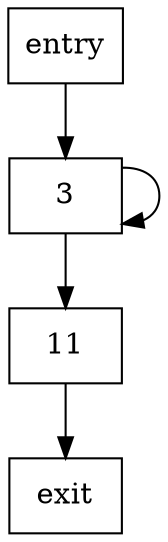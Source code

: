digraph ControlFlowGraph {
    node [shape = rectangle];
    entry;
    exit;
    
    entry -> 3;
    3 -> 3;
    3 -> 11;
    11 -> exit;
}